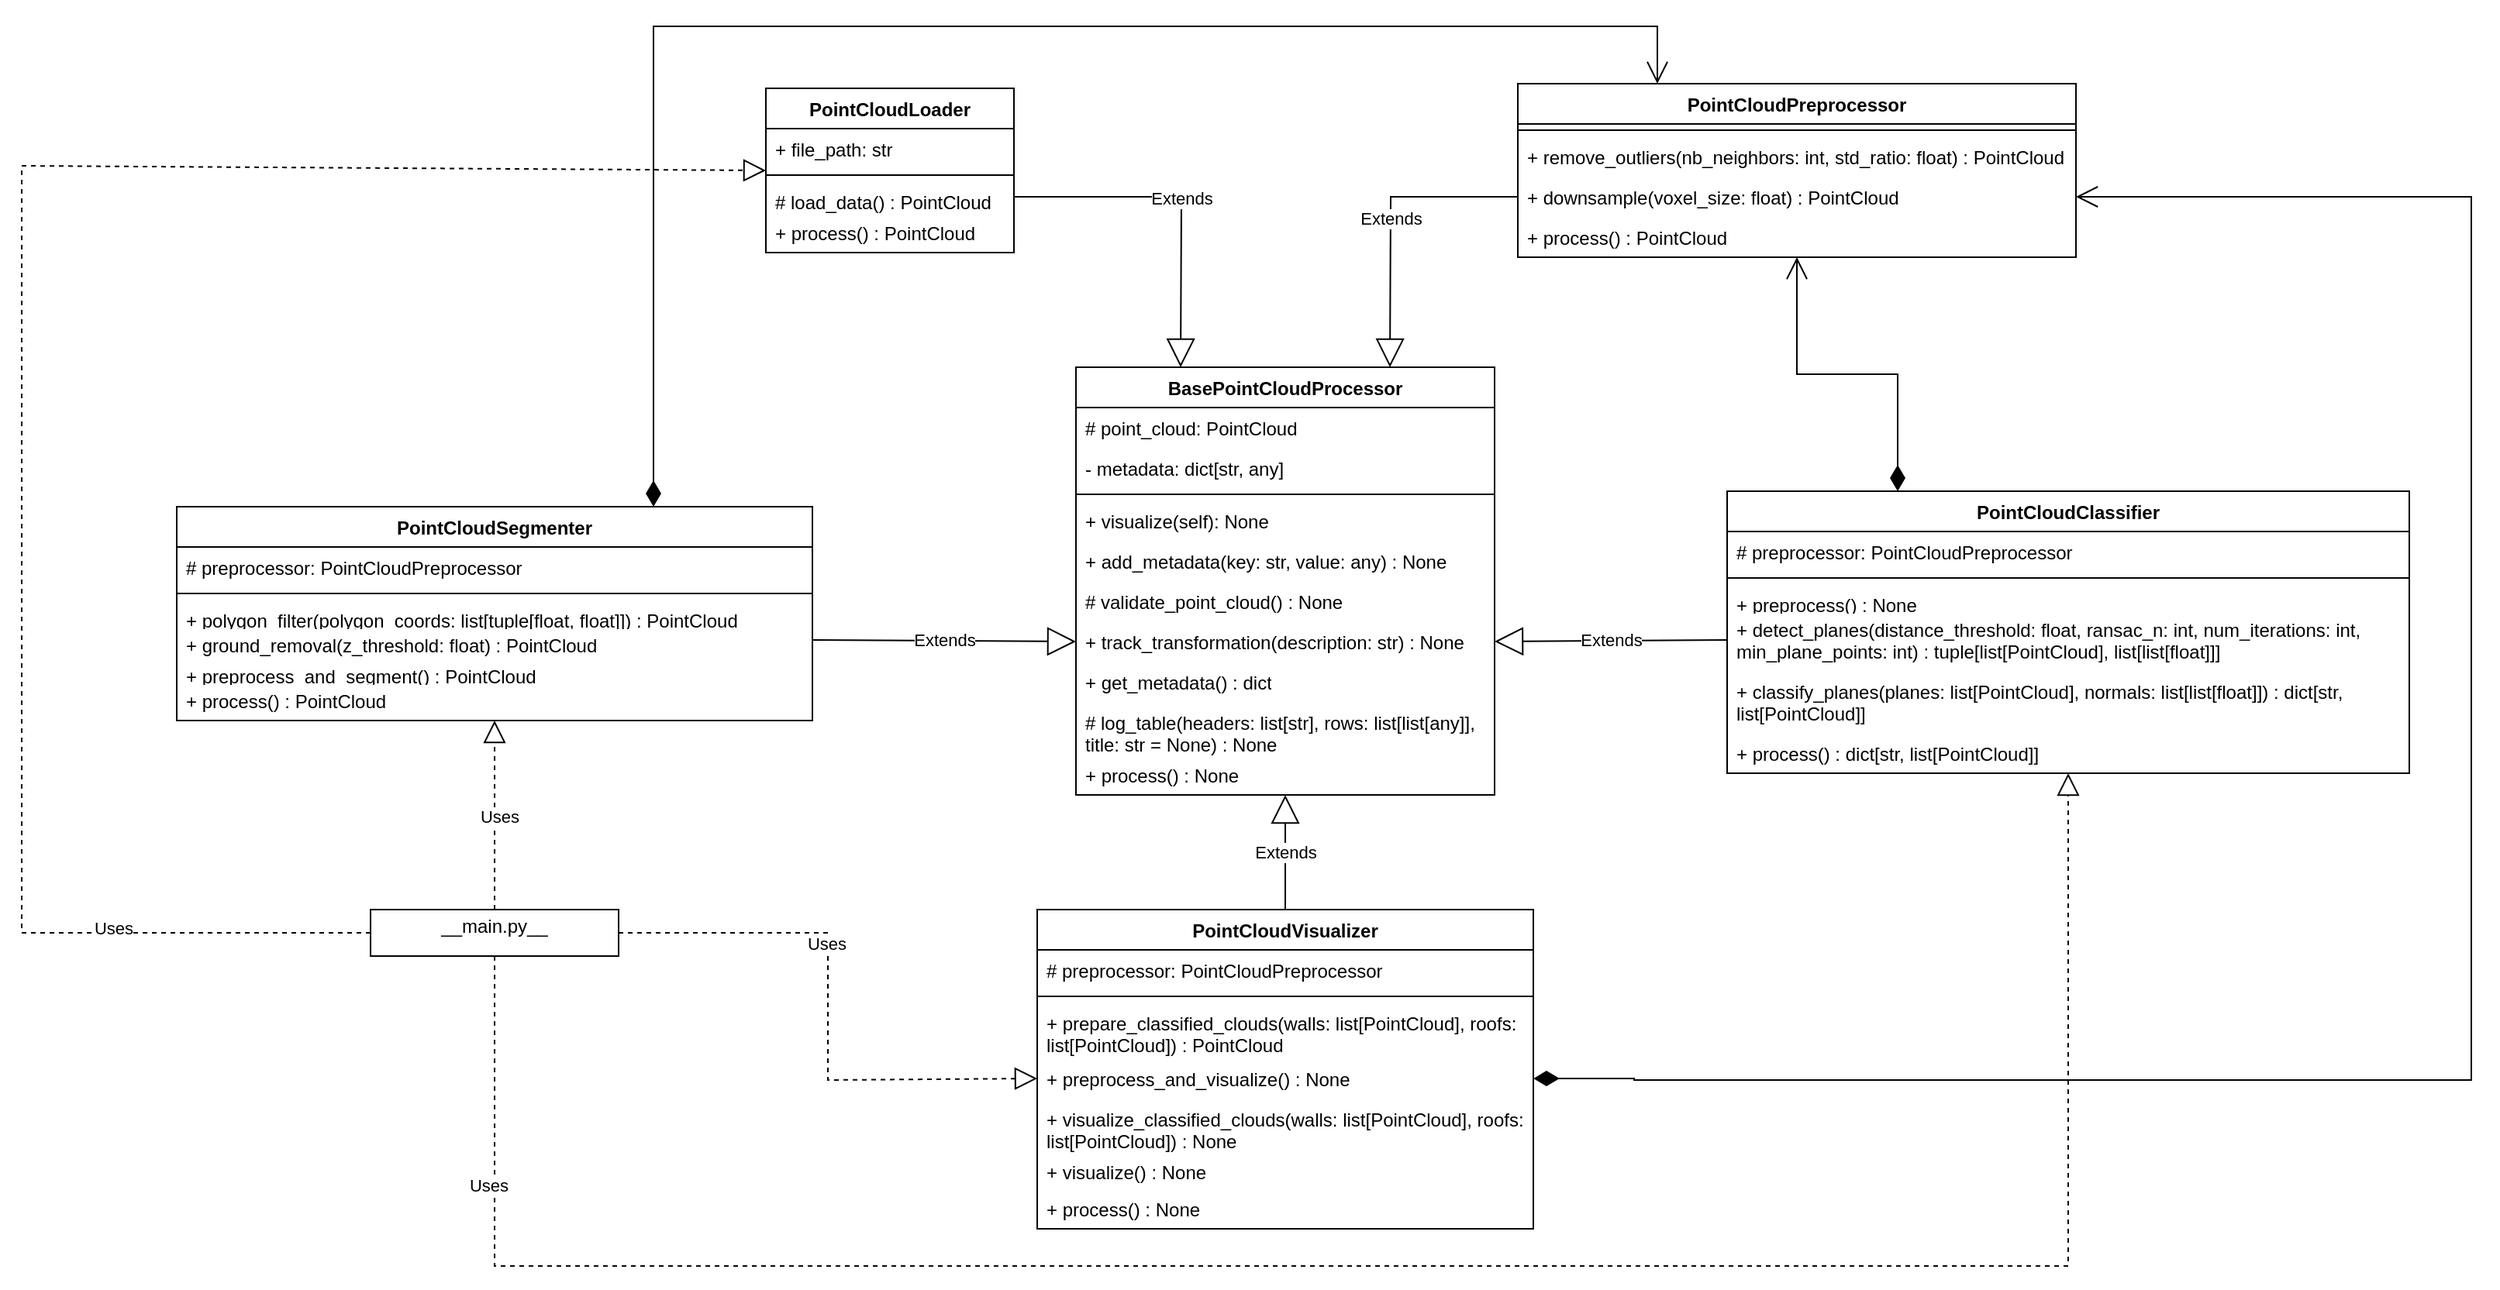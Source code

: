 <mxfile version="25.0.3">
  <diagram name="Page-1" id="UdahS-NeOfOKCmo9vLKs">
    <mxGraphModel dx="2835" dy="2028" grid="1" gridSize="10" guides="1" tooltips="1" connect="1" arrows="1" fold="1" page="1" pageScale="1" pageWidth="850" pageHeight="1100" math="0" shadow="0">
      <root>
        <mxCell id="0" />
        <mxCell id="1" parent="0" />
        <mxCell id="zdWbWiEEH44d5oleSq0m-9" value="BasePointCloudProcessor" style="swimlane;fontStyle=1;align=center;verticalAlign=top;childLayout=stackLayout;horizontal=1;startSize=26;horizontalStack=0;resizeParent=1;resizeParentMax=0;resizeLast=0;collapsible=1;marginBottom=0;whiteSpace=wrap;html=1;" parent="1" vertex="1">
          <mxGeometry x="-40" y="-10" width="270" height="276" as="geometry" />
        </mxCell>
        <mxCell id="zdWbWiEEH44d5oleSq0m-10" value="# point_cloud: PointCloud" style="text;strokeColor=none;fillColor=none;align=left;verticalAlign=top;spacingLeft=4;spacingRight=4;overflow=hidden;rotatable=0;points=[[0,0.5],[1,0.5]];portConstraint=eastwest;whiteSpace=wrap;html=1;" parent="zdWbWiEEH44d5oleSq0m-9" vertex="1">
          <mxGeometry y="26" width="270" height="26" as="geometry" />
        </mxCell>
        <mxCell id="s1njBYuB7k8hsPoFxo6d-1" value="- metadata: dict[str, any]" style="text;strokeColor=none;fillColor=none;align=left;verticalAlign=top;spacingLeft=4;spacingRight=4;overflow=hidden;rotatable=0;points=[[0,0.5],[1,0.5]];portConstraint=eastwest;whiteSpace=wrap;html=1;" parent="zdWbWiEEH44d5oleSq0m-9" vertex="1">
          <mxGeometry y="52" width="270" height="26" as="geometry" />
        </mxCell>
        <mxCell id="zdWbWiEEH44d5oleSq0m-11" value="" style="line;strokeWidth=1;fillColor=none;align=left;verticalAlign=middle;spacingTop=-1;spacingLeft=3;spacingRight=3;rotatable=0;labelPosition=right;points=[];portConstraint=eastwest;strokeColor=inherit;" parent="zdWbWiEEH44d5oleSq0m-9" vertex="1">
          <mxGeometry y="78" width="270" height="8" as="geometry" />
        </mxCell>
        <mxCell id="v3Y8bBB1xAF-a62V84_a-1" value="+ visualize(self): None" style="text;strokeColor=none;fillColor=none;align=left;verticalAlign=top;spacingLeft=4;spacingRight=4;overflow=hidden;rotatable=0;points=[[0,0.5],[1,0.5]];portConstraint=eastwest;whiteSpace=wrap;html=1;" vertex="1" parent="zdWbWiEEH44d5oleSq0m-9">
          <mxGeometry y="86" width="270" height="26" as="geometry" />
        </mxCell>
        <mxCell id="v3Y8bBB1xAF-a62V84_a-2" value="+ add_metadata(key: str, value: any) : None" style="text;strokeColor=none;fillColor=none;align=left;verticalAlign=top;spacingLeft=4;spacingRight=4;overflow=hidden;rotatable=0;points=[[0,0.5],[1,0.5]];portConstraint=eastwest;whiteSpace=wrap;html=1;" vertex="1" parent="zdWbWiEEH44d5oleSq0m-9">
          <mxGeometry y="112" width="270" height="26" as="geometry" />
        </mxCell>
        <mxCell id="zdWbWiEEH44d5oleSq0m-12" value="# validate_point_cloud() : None" style="text;strokeColor=none;fillColor=none;align=left;verticalAlign=top;spacingLeft=4;spacingRight=4;overflow=hidden;rotatable=0;points=[[0,0.5],[1,0.5]];portConstraint=eastwest;whiteSpace=wrap;html=1;" parent="zdWbWiEEH44d5oleSq0m-9" vertex="1">
          <mxGeometry y="138" width="270" height="26" as="geometry" />
        </mxCell>
        <mxCell id="s1njBYuB7k8hsPoFxo6d-5" value="+ track_transformation(description: str) : None" style="text;strokeColor=none;fillColor=none;align=left;verticalAlign=top;spacingLeft=4;spacingRight=4;overflow=hidden;rotatable=0;points=[[0,0.5],[1,0.5]];portConstraint=eastwest;whiteSpace=wrap;html=1;" parent="zdWbWiEEH44d5oleSq0m-9" vertex="1">
          <mxGeometry y="164" width="270" height="26" as="geometry" />
        </mxCell>
        <mxCell id="s1njBYuB7k8hsPoFxo6d-4" value="+ get_metadata() : dict" style="text;strokeColor=none;fillColor=none;align=left;verticalAlign=top;spacingLeft=4;spacingRight=4;overflow=hidden;rotatable=0;points=[[0,0.5],[1,0.5]];portConstraint=eastwest;whiteSpace=wrap;html=1;" parent="zdWbWiEEH44d5oleSq0m-9" vertex="1">
          <mxGeometry y="190" width="270" height="26" as="geometry" />
        </mxCell>
        <mxCell id="v3Y8bBB1xAF-a62V84_a-3" value="# log_table(headers: list[str], rows: list[list[any]], title: str = None) : None" style="text;strokeColor=none;fillColor=none;align=left;verticalAlign=top;spacingLeft=4;spacingRight=4;overflow=hidden;rotatable=0;points=[[0,0.5],[1,0.5]];portConstraint=eastwest;whiteSpace=wrap;html=1;" vertex="1" parent="zdWbWiEEH44d5oleSq0m-9">
          <mxGeometry y="216" width="270" height="34" as="geometry" />
        </mxCell>
        <mxCell id="s1njBYuB7k8hsPoFxo6d-3" value="+ process() : None" style="text;strokeColor=none;fillColor=none;align=left;verticalAlign=top;spacingLeft=4;spacingRight=4;overflow=hidden;rotatable=0;points=[[0,0.5],[1,0.5]];portConstraint=eastwest;whiteSpace=wrap;html=1;" parent="zdWbWiEEH44d5oleSq0m-9" vertex="1">
          <mxGeometry y="250" width="270" height="26" as="geometry" />
        </mxCell>
        <mxCell id="zdWbWiEEH44d5oleSq0m-13" value="PointCloudLoader" style="swimlane;fontStyle=1;align=center;verticalAlign=top;childLayout=stackLayout;horizontal=1;startSize=26;horizontalStack=0;resizeParent=1;resizeParentMax=0;resizeLast=0;collapsible=1;marginBottom=0;whiteSpace=wrap;html=1;" parent="1" vertex="1">
          <mxGeometry x="-240" y="-190" width="160" height="106" as="geometry" />
        </mxCell>
        <mxCell id="zdWbWiEEH44d5oleSq0m-14" value="+ file_path: str" style="text;strokeColor=none;fillColor=none;align=left;verticalAlign=top;spacingLeft=4;spacingRight=4;overflow=hidden;rotatable=0;points=[[0,0.5],[1,0.5]];portConstraint=eastwest;whiteSpace=wrap;html=1;" parent="zdWbWiEEH44d5oleSq0m-13" vertex="1">
          <mxGeometry y="26" width="160" height="26" as="geometry" />
        </mxCell>
        <mxCell id="zdWbWiEEH44d5oleSq0m-15" value="" style="line;strokeWidth=1;fillColor=none;align=left;verticalAlign=middle;spacingTop=-1;spacingLeft=3;spacingRight=3;rotatable=0;labelPosition=right;points=[];portConstraint=eastwest;strokeColor=inherit;" parent="zdWbWiEEH44d5oleSq0m-13" vertex="1">
          <mxGeometry y="52" width="160" height="8" as="geometry" />
        </mxCell>
        <mxCell id="s1njBYuB7k8hsPoFxo6d-7" value="# load_data() : PointCloud" style="text;strokeColor=none;fillColor=none;align=left;verticalAlign=top;spacingLeft=4;spacingRight=4;overflow=hidden;rotatable=0;points=[[0,0.5],[1,0.5]];portConstraint=eastwest;whiteSpace=wrap;html=1;" parent="zdWbWiEEH44d5oleSq0m-13" vertex="1">
          <mxGeometry y="60" width="160" height="20" as="geometry" />
        </mxCell>
        <mxCell id="zdWbWiEEH44d5oleSq0m-16" value="+ process() : PointCloud" style="text;strokeColor=none;fillColor=none;align=left;verticalAlign=top;spacingLeft=4;spacingRight=4;overflow=hidden;rotatable=0;points=[[0,0.5],[1,0.5]];portConstraint=eastwest;whiteSpace=wrap;html=1;" parent="zdWbWiEEH44d5oleSq0m-13" vertex="1">
          <mxGeometry y="80" width="160" height="26" as="geometry" />
        </mxCell>
        <mxCell id="zdWbWiEEH44d5oleSq0m-17" value="PointCloudPreprocessor" style="swimlane;fontStyle=1;align=center;verticalAlign=top;childLayout=stackLayout;horizontal=1;startSize=26;horizontalStack=0;resizeParent=1;resizeParentMax=0;resizeLast=0;collapsible=1;marginBottom=0;whiteSpace=wrap;html=1;" parent="1" vertex="1">
          <mxGeometry x="245" y="-193" width="360" height="112" as="geometry">
            <mxRectangle x="245" y="-193" width="170" height="30" as="alternateBounds" />
          </mxGeometry>
        </mxCell>
        <mxCell id="zdWbWiEEH44d5oleSq0m-19" value="" style="line;strokeWidth=1;fillColor=none;align=left;verticalAlign=middle;spacingTop=-1;spacingLeft=3;spacingRight=3;rotatable=0;labelPosition=right;points=[];portConstraint=eastwest;strokeColor=inherit;" parent="zdWbWiEEH44d5oleSq0m-17" vertex="1">
          <mxGeometry y="26" width="360" height="8" as="geometry" />
        </mxCell>
        <mxCell id="zdWbWiEEH44d5oleSq0m-20" value="+ remove_outliers(nb_neighbors: int, std_ratio: float) : PointCloud" style="text;strokeColor=none;fillColor=none;align=left;verticalAlign=top;spacingLeft=4;spacingRight=4;overflow=hidden;rotatable=0;points=[[0,0.5],[1,0.5]];portConstraint=eastwest;whiteSpace=wrap;html=1;" parent="zdWbWiEEH44d5oleSq0m-17" vertex="1">
          <mxGeometry y="34" width="360" height="26" as="geometry" />
        </mxCell>
        <mxCell id="s1njBYuB7k8hsPoFxo6d-9" value="+ downsample(voxel_size: float) : PointCloud" style="text;strokeColor=none;fillColor=none;align=left;verticalAlign=top;spacingLeft=4;spacingRight=4;overflow=hidden;rotatable=0;points=[[0,0.5],[1,0.5]];portConstraint=eastwest;whiteSpace=wrap;html=1;" parent="zdWbWiEEH44d5oleSq0m-17" vertex="1">
          <mxGeometry y="60" width="360" height="26" as="geometry" />
        </mxCell>
        <mxCell id="s1njBYuB7k8hsPoFxo6d-8" value="+ process() : PointCloud" style="text;strokeColor=none;fillColor=none;align=left;verticalAlign=top;spacingLeft=4;spacingRight=4;overflow=hidden;rotatable=0;points=[[0,0.5],[1,0.5]];portConstraint=eastwest;whiteSpace=wrap;html=1;" parent="zdWbWiEEH44d5oleSq0m-17" vertex="1">
          <mxGeometry y="86" width="360" height="26" as="geometry" />
        </mxCell>
        <mxCell id="zdWbWiEEH44d5oleSq0m-21" value="PointCloudSegmenter" style="swimlane;fontStyle=1;align=center;verticalAlign=top;childLayout=stackLayout;horizontal=1;startSize=26;horizontalStack=0;resizeParent=1;resizeParentMax=0;resizeLast=0;collapsible=1;marginBottom=0;whiteSpace=wrap;html=1;" parent="1" vertex="1">
          <mxGeometry x="-620" y="80" width="410" height="138" as="geometry" />
        </mxCell>
        <mxCell id="v3Y8bBB1xAF-a62V84_a-4" value="# preprocessor: PointCloudPreprocessor" style="text;strokeColor=none;fillColor=none;align=left;verticalAlign=top;spacingLeft=4;spacingRight=4;overflow=hidden;rotatable=0;points=[[0,0.5],[1,0.5]];portConstraint=eastwest;whiteSpace=wrap;html=1;" vertex="1" parent="zdWbWiEEH44d5oleSq0m-21">
          <mxGeometry y="26" width="410" height="26" as="geometry" />
        </mxCell>
        <mxCell id="zdWbWiEEH44d5oleSq0m-23" value="" style="line;strokeWidth=1;fillColor=none;align=left;verticalAlign=middle;spacingTop=-1;spacingLeft=3;spacingRight=3;rotatable=0;labelPosition=right;points=[];portConstraint=eastwest;strokeColor=inherit;" parent="zdWbWiEEH44d5oleSq0m-21" vertex="1">
          <mxGeometry y="52" width="410" height="8" as="geometry" />
        </mxCell>
        <mxCell id="zdWbWiEEH44d5oleSq0m-24" value="+ polygon_filter(polygon_coords: list[tuple[float, float]]) : PointCloud" style="text;strokeColor=none;fillColor=none;align=left;verticalAlign=top;spacingLeft=4;spacingRight=4;overflow=hidden;rotatable=0;points=[[0,0.5],[1,0.5]];portConstraint=eastwest;whiteSpace=wrap;html=1;" parent="zdWbWiEEH44d5oleSq0m-21" vertex="1">
          <mxGeometry y="60" width="410" height="16" as="geometry" />
        </mxCell>
        <mxCell id="s1njBYuB7k8hsPoFxo6d-15" value="+ ground_removal(z_threshold: float) : PointCloud" style="text;strokeColor=none;fillColor=none;align=left;verticalAlign=top;spacingLeft=4;spacingRight=4;overflow=hidden;rotatable=0;points=[[0,0.5],[1,0.5]];portConstraint=eastwest;whiteSpace=wrap;html=1;" parent="zdWbWiEEH44d5oleSq0m-21" vertex="1">
          <mxGeometry y="76" width="410" height="20" as="geometry" />
        </mxCell>
        <mxCell id="s1njBYuB7k8hsPoFxo6d-12" value="+ preprocess_and_segment() : PointCloud" style="text;strokeColor=none;fillColor=none;align=left;verticalAlign=top;spacingLeft=4;spacingRight=4;overflow=hidden;rotatable=0;points=[[0,0.5],[1,0.5]];portConstraint=eastwest;whiteSpace=wrap;html=1;" parent="zdWbWiEEH44d5oleSq0m-21" vertex="1">
          <mxGeometry y="96" width="410" height="16" as="geometry" />
        </mxCell>
        <mxCell id="s1njBYuB7k8hsPoFxo6d-10" value="+ process() : PointCloud" style="text;strokeColor=none;fillColor=none;align=left;verticalAlign=top;spacingLeft=4;spacingRight=4;overflow=hidden;rotatable=0;points=[[0,0.5],[1,0.5]];portConstraint=eastwest;whiteSpace=wrap;html=1;" parent="zdWbWiEEH44d5oleSq0m-21" vertex="1">
          <mxGeometry y="112" width="410" height="26" as="geometry" />
        </mxCell>
        <mxCell id="zdWbWiEEH44d5oleSq0m-25" value="PointCloudClassifier" style="swimlane;fontStyle=1;align=center;verticalAlign=top;childLayout=stackLayout;horizontal=1;startSize=26;horizontalStack=0;resizeParent=1;resizeParentMax=0;resizeLast=0;collapsible=1;marginBottom=0;whiteSpace=wrap;html=1;" parent="1" vertex="1">
          <mxGeometry x="380" y="70" width="440" height="182" as="geometry" />
        </mxCell>
        <mxCell id="v3Y8bBB1xAF-a62V84_a-5" value="# preprocessor: PointCloudPreprocessor" style="text;strokeColor=none;fillColor=none;align=left;verticalAlign=top;spacingLeft=4;spacingRight=4;overflow=hidden;rotatable=0;points=[[0,0.5],[1,0.5]];portConstraint=eastwest;whiteSpace=wrap;html=1;" vertex="1" parent="zdWbWiEEH44d5oleSq0m-25">
          <mxGeometry y="26" width="440" height="26" as="geometry" />
        </mxCell>
        <mxCell id="zdWbWiEEH44d5oleSq0m-27" value="" style="line;strokeWidth=1;fillColor=none;align=left;verticalAlign=middle;spacingTop=-1;spacingLeft=3;spacingRight=3;rotatable=0;labelPosition=right;points=[];portConstraint=eastwest;strokeColor=inherit;" parent="zdWbWiEEH44d5oleSq0m-25" vertex="1">
          <mxGeometry y="52" width="440" height="8" as="geometry" />
        </mxCell>
        <mxCell id="zdWbWiEEH44d5oleSq0m-28" value="+ preprocess() : None" style="text;strokeColor=none;fillColor=none;align=left;verticalAlign=top;spacingLeft=4;spacingRight=4;overflow=hidden;rotatable=0;points=[[0,0.5],[1,0.5]];portConstraint=eastwest;whiteSpace=wrap;html=1;" parent="zdWbWiEEH44d5oleSq0m-25" vertex="1">
          <mxGeometry y="60" width="440" height="16" as="geometry" />
        </mxCell>
        <mxCell id="s1njBYuB7k8hsPoFxo6d-19" value="+ detect_planes(distance_threshold: float, ransac_n: int, num_iterations: int, min_plane_points: int) : tuple[list[PointCloud], list[list[float]]]" style="text;strokeColor=none;fillColor=none;align=left;verticalAlign=top;spacingLeft=4;spacingRight=4;overflow=hidden;rotatable=0;points=[[0,0.5],[1,0.5]];portConstraint=eastwest;whiteSpace=wrap;html=1;" parent="zdWbWiEEH44d5oleSq0m-25" vertex="1">
          <mxGeometry y="76" width="440" height="40" as="geometry" />
        </mxCell>
        <mxCell id="s1njBYuB7k8hsPoFxo6d-18" value="+ classify_planes(planes: list[PointCloud], normals: list[list[float]]) : dict[str, list[PointCloud]]" style="text;strokeColor=none;fillColor=none;align=left;verticalAlign=top;spacingLeft=4;spacingRight=4;overflow=hidden;rotatable=0;points=[[0,0.5],[1,0.5]];portConstraint=eastwest;whiteSpace=wrap;html=1;" parent="zdWbWiEEH44d5oleSq0m-25" vertex="1">
          <mxGeometry y="116" width="440" height="40" as="geometry" />
        </mxCell>
        <mxCell id="s1njBYuB7k8hsPoFxo6d-16" value="+ process() : dict[str, list[PointCloud]]" style="text;strokeColor=none;fillColor=none;align=left;verticalAlign=top;spacingLeft=4;spacingRight=4;overflow=hidden;rotatable=0;points=[[0,0.5],[1,0.5]];portConstraint=eastwest;whiteSpace=wrap;html=1;" parent="zdWbWiEEH44d5oleSq0m-25" vertex="1">
          <mxGeometry y="156" width="440" height="26" as="geometry" />
        </mxCell>
        <mxCell id="zdWbWiEEH44d5oleSq0m-29" value="PointCloudVisualizer" style="swimlane;fontStyle=1;align=center;verticalAlign=top;childLayout=stackLayout;horizontal=1;startSize=26;horizontalStack=0;resizeParent=1;resizeParentMax=0;resizeLast=0;collapsible=1;marginBottom=0;whiteSpace=wrap;html=1;" parent="1" vertex="1">
          <mxGeometry x="-65" y="340" width="320" height="206" as="geometry" />
        </mxCell>
        <mxCell id="v3Y8bBB1xAF-a62V84_a-6" value="# preprocessor: PointCloudPreprocessor" style="text;strokeColor=none;fillColor=none;align=left;verticalAlign=top;spacingLeft=4;spacingRight=4;overflow=hidden;rotatable=0;points=[[0,0.5],[1,0.5]];portConstraint=eastwest;whiteSpace=wrap;html=1;" vertex="1" parent="zdWbWiEEH44d5oleSq0m-29">
          <mxGeometry y="26" width="320" height="26" as="geometry" />
        </mxCell>
        <mxCell id="zdWbWiEEH44d5oleSq0m-31" value="" style="line;strokeWidth=1;fillColor=none;align=left;verticalAlign=middle;spacingTop=-1;spacingLeft=3;spacingRight=3;rotatable=0;labelPosition=right;points=[];portConstraint=eastwest;strokeColor=inherit;" parent="zdWbWiEEH44d5oleSq0m-29" vertex="1">
          <mxGeometry y="52" width="320" height="8" as="geometry" />
        </mxCell>
        <mxCell id="zdWbWiEEH44d5oleSq0m-32" value="+ prepare_classified_clouds(walls: list[PointCloud], roofs: list[PointCloud]) : PointCloud" style="text;strokeColor=none;fillColor=none;align=left;verticalAlign=top;spacingLeft=4;spacingRight=4;overflow=hidden;rotatable=0;points=[[0,0.5],[1,0.5]];portConstraint=eastwest;whiteSpace=wrap;html=1;" parent="zdWbWiEEH44d5oleSq0m-29" vertex="1">
          <mxGeometry y="60" width="320" height="36" as="geometry" />
        </mxCell>
        <mxCell id="s1njBYuB7k8hsPoFxo6d-22" value="+ preprocess_and_visualize() : None" style="text;strokeColor=none;fillColor=none;align=left;verticalAlign=top;spacingLeft=4;spacingRight=4;overflow=hidden;rotatable=0;points=[[0,0.5],[1,0.5]];portConstraint=eastwest;whiteSpace=wrap;html=1;" parent="zdWbWiEEH44d5oleSq0m-29" vertex="1">
          <mxGeometry y="96" width="320" height="26" as="geometry" />
        </mxCell>
        <mxCell id="s1njBYuB7k8hsPoFxo6d-21" value="+ visualize_classified_clouds(walls: list[PointCloud], roofs: list[PointCloud]) : None" style="text;strokeColor=none;fillColor=none;align=left;verticalAlign=top;spacingLeft=4;spacingRight=4;overflow=hidden;rotatable=0;points=[[0,0.5],[1,0.5]];portConstraint=eastwest;whiteSpace=wrap;html=1;" parent="zdWbWiEEH44d5oleSq0m-29" vertex="1">
          <mxGeometry y="122" width="320" height="34" as="geometry" />
        </mxCell>
        <mxCell id="v3Y8bBB1xAF-a62V84_a-7" value="+ visualize() : None" style="text;strokeColor=none;fillColor=none;align=left;verticalAlign=top;spacingLeft=4;spacingRight=4;overflow=hidden;rotatable=0;points=[[0,0.5],[1,0.5]];portConstraint=eastwest;whiteSpace=wrap;html=1;" vertex="1" parent="zdWbWiEEH44d5oleSq0m-29">
          <mxGeometry y="156" width="320" height="24" as="geometry" />
        </mxCell>
        <mxCell id="s1njBYuB7k8hsPoFxo6d-20" value="+ process() : None" style="text;strokeColor=none;fillColor=none;align=left;verticalAlign=top;spacingLeft=4;spacingRight=4;overflow=hidden;rotatable=0;points=[[0,0.5],[1,0.5]];portConstraint=eastwest;whiteSpace=wrap;html=1;" parent="zdWbWiEEH44d5oleSq0m-29" vertex="1">
          <mxGeometry y="180" width="320" height="26" as="geometry" />
        </mxCell>
        <mxCell id="s1njBYuB7k8hsPoFxo6d-29" value="Extends" style="endArrow=block;endSize=16;endFill=0;html=1;rounded=0;exitX=1;exitY=0.5;exitDx=0;exitDy=0;entryX=0.25;entryY=0;entryDx=0;entryDy=0;" parent="1" source="s1njBYuB7k8hsPoFxo6d-7" target="zdWbWiEEH44d5oleSq0m-9" edge="1">
          <mxGeometry width="160" relative="1" as="geometry">
            <mxPoint x="-140" y="250" as="sourcePoint" />
            <mxPoint x="20" y="250" as="targetPoint" />
            <Array as="points">
              <mxPoint x="28" y="-120" />
            </Array>
          </mxGeometry>
        </mxCell>
        <mxCell id="s1njBYuB7k8hsPoFxo6d-30" value="Extends" style="endArrow=block;endSize=16;endFill=0;html=1;rounded=0;entryX=0.75;entryY=0;entryDx=0;entryDy=0;exitX=0;exitY=0.5;exitDx=0;exitDy=0;" parent="1" source="s1njBYuB7k8hsPoFxo6d-9" target="zdWbWiEEH44d5oleSq0m-9" edge="1">
          <mxGeometry width="160" relative="1" as="geometry">
            <mxPoint x="240" y="-120" as="sourcePoint" />
            <mxPoint x="410" y="230" as="targetPoint" />
            <Array as="points">
              <mxPoint x="163" y="-120" />
            </Array>
          </mxGeometry>
        </mxCell>
        <mxCell id="s1njBYuB7k8hsPoFxo6d-32" value="Extends" style="endArrow=block;endSize=16;endFill=0;html=1;rounded=0;exitX=1;exitY=0.5;exitDx=0;exitDy=0;entryX=0;entryY=0.5;entryDx=0;entryDy=0;" parent="1" source="s1njBYuB7k8hsPoFxo6d-15" target="s1njBYuB7k8hsPoFxo6d-5" edge="1">
          <mxGeometry width="160" relative="1" as="geometry">
            <mxPoint x="-210" y="117" as="sourcePoint" />
            <mxPoint x="-70" y="270" as="targetPoint" />
            <Array as="points" />
          </mxGeometry>
        </mxCell>
        <mxCell id="s1njBYuB7k8hsPoFxo6d-33" value="Extends" style="endArrow=block;endSize=16;endFill=0;html=1;rounded=0;entryX=1;entryY=0.5;entryDx=0;entryDy=0;exitX=0;exitY=0.5;exitDx=0;exitDy=0;" parent="1" source="s1njBYuB7k8hsPoFxo6d-19" target="s1njBYuB7k8hsPoFxo6d-5" edge="1">
          <mxGeometry width="160" relative="1" as="geometry">
            <mxPoint x="370" y="160" as="sourcePoint" />
            <mxPoint x="420" y="250" as="targetPoint" />
          </mxGeometry>
        </mxCell>
        <mxCell id="s1njBYuB7k8hsPoFxo6d-34" value="Extends" style="endArrow=block;endSize=16;endFill=0;html=1;rounded=0;exitX=0.5;exitY=0;exitDx=0;exitDy=0;" parent="1" source="zdWbWiEEH44d5oleSq0m-29" target="s1njBYuB7k8hsPoFxo6d-3" edge="1">
          <mxGeometry width="160" relative="1" as="geometry">
            <mxPoint x="90" y="310" as="sourcePoint" />
            <mxPoint x="250" y="310" as="targetPoint" />
          </mxGeometry>
        </mxCell>
        <mxCell id="s1njBYuB7k8hsPoFxo6d-36" value="" style="endArrow=open;html=1;endSize=12;startArrow=diamondThin;startSize=14;startFill=1;edgeStyle=orthogonalEdgeStyle;align=left;verticalAlign=bottom;rounded=0;exitX=0.25;exitY=0;exitDx=0;exitDy=0;entryX=0.5;entryY=1;entryDx=0;entryDy=0;" parent="1" source="zdWbWiEEH44d5oleSq0m-25" target="zdWbWiEEH44d5oleSq0m-17" edge="1">
          <mxGeometry x="-0.796" y="40" relative="1" as="geometry">
            <mxPoint x="510" y="-20" as="sourcePoint" />
            <mxPoint x="540" y="-70" as="targetPoint" />
            <mxPoint as="offset" />
          </mxGeometry>
        </mxCell>
        <mxCell id="s1njBYuB7k8hsPoFxo6d-37" value="" style="endArrow=open;html=1;endSize=12;startArrow=diamondThin;startSize=14;startFill=1;edgeStyle=orthogonalEdgeStyle;align=left;verticalAlign=bottom;rounded=0;exitX=1;exitY=0.5;exitDx=0;exitDy=0;entryX=1;entryY=0.5;entryDx=0;entryDy=0;" parent="1" source="s1njBYuB7k8hsPoFxo6d-22" target="s1njBYuB7k8hsPoFxo6d-9" edge="1">
          <mxGeometry x="-0.979" y="13" relative="1" as="geometry">
            <mxPoint x="320" y="380" as="sourcePoint" />
            <mxPoint x="480" y="380" as="targetPoint" />
            <Array as="points">
              <mxPoint x="320" y="449" />
              <mxPoint x="860" y="450" />
              <mxPoint x="860" y="-120" />
            </Array>
            <mxPoint as="offset" />
          </mxGeometry>
        </mxCell>
        <mxCell id="s1njBYuB7k8hsPoFxo6d-39" value="" style="endArrow=open;html=1;endSize=12;startArrow=diamondThin;startSize=14;startFill=1;edgeStyle=orthogonalEdgeStyle;align=left;verticalAlign=bottom;rounded=0;exitX=0.75;exitY=0;exitDx=0;exitDy=0;entryX=0.25;entryY=0;entryDx=0;entryDy=0;" parent="1" source="zdWbWiEEH44d5oleSq0m-21" target="zdWbWiEEH44d5oleSq0m-17" edge="1">
          <mxGeometry x="-0.979" y="-13" relative="1" as="geometry">
            <mxPoint x="-410" y="-40" as="sourcePoint" />
            <mxPoint x="-295" y="-120" as="targetPoint" />
            <Array as="points">
              <mxPoint x="-313" y="-230" />
              <mxPoint x="335" y="-230" />
            </Array>
            <mxPoint as="offset" />
          </mxGeometry>
        </mxCell>
        <mxCell id="s1njBYuB7k8hsPoFxo6d-40" value="&lt;p style=&quot;margin: 4px 0px 0px; text-align: center;&quot;&gt;__main.py__&lt;/p&gt;" style="verticalAlign=top;align=left;overflow=fill;html=1;whiteSpace=wrap;" parent="1" vertex="1">
          <mxGeometry x="-495" y="340" width="160" height="30" as="geometry" />
        </mxCell>
        <mxCell id="s1njBYuB7k8hsPoFxo6d-41" value="" style="endArrow=block;dashed=1;endFill=0;endSize=12;html=1;rounded=0;exitX=0;exitY=0.5;exitDx=0;exitDy=0;entryX=0;entryY=0.5;entryDx=0;entryDy=0;" parent="1" source="s1njBYuB7k8hsPoFxo6d-40" target="zdWbWiEEH44d5oleSq0m-13" edge="1">
          <mxGeometry width="160" relative="1" as="geometry">
            <mxPoint x="-510" y="250" as="sourcePoint" />
            <mxPoint x="-490" y="240" as="targetPoint" />
            <Array as="points">
              <mxPoint x="-720" y="355" />
              <mxPoint x="-720" y="-140" />
            </Array>
          </mxGeometry>
        </mxCell>
        <mxCell id="s1njBYuB7k8hsPoFxo6d-52" value="Uses" style="edgeLabel;html=1;align=center;verticalAlign=middle;resizable=0;points=[];" parent="s1njBYuB7k8hsPoFxo6d-41" vertex="1" connectable="0">
          <mxGeometry x="-0.724" y="-3" relative="1" as="geometry">
            <mxPoint x="-1" as="offset" />
          </mxGeometry>
        </mxCell>
        <mxCell id="s1njBYuB7k8hsPoFxo6d-42" value="" style="endArrow=block;dashed=1;endFill=0;endSize=12;html=1;rounded=0;exitX=0.5;exitY=0;exitDx=0;exitDy=0;" parent="1" source="s1njBYuB7k8hsPoFxo6d-40" target="zdWbWiEEH44d5oleSq0m-21" edge="1">
          <mxGeometry width="160" relative="1" as="geometry">
            <mxPoint x="-610" y="230" as="sourcePoint" />
            <mxPoint x="-450" y="230" as="targetPoint" />
          </mxGeometry>
        </mxCell>
        <mxCell id="s1njBYuB7k8hsPoFxo6d-49" value="Uses" style="edgeLabel;html=1;align=center;verticalAlign=middle;resizable=0;points=[];" parent="s1njBYuB7k8hsPoFxo6d-42" vertex="1" connectable="0">
          <mxGeometry x="-0.015" y="-3" relative="1" as="geometry">
            <mxPoint as="offset" />
          </mxGeometry>
        </mxCell>
        <mxCell id="s1njBYuB7k8hsPoFxo6d-43" value="" style="endArrow=block;dashed=1;endFill=0;endSize=12;html=1;rounded=0;exitX=0.5;exitY=1;exitDx=0;exitDy=0;" parent="1" source="s1njBYuB7k8hsPoFxo6d-40" target="s1njBYuB7k8hsPoFxo6d-16" edge="1">
          <mxGeometry width="160" relative="1" as="geometry">
            <mxPoint x="-290" y="270" as="sourcePoint" />
            <mxPoint x="-130" y="270" as="targetPoint" />
            <Array as="points">
              <mxPoint x="-415" y="570" />
              <mxPoint x="90" y="570" />
              <mxPoint x="600" y="570" />
            </Array>
          </mxGeometry>
        </mxCell>
        <mxCell id="s1njBYuB7k8hsPoFxo6d-51" value="Uses" style="edgeLabel;html=1;align=center;verticalAlign=middle;resizable=0;points=[];" parent="s1njBYuB7k8hsPoFxo6d-43" vertex="1" connectable="0">
          <mxGeometry x="-0.808" y="-4" relative="1" as="geometry">
            <mxPoint y="1" as="offset" />
          </mxGeometry>
        </mxCell>
        <mxCell id="s1njBYuB7k8hsPoFxo6d-44" value="" style="endArrow=block;dashed=1;endFill=0;endSize=12;html=1;rounded=0;exitX=1;exitY=0.5;exitDx=0;exitDy=0;entryX=0;entryY=0.5;entryDx=0;entryDy=0;" parent="1" source="s1njBYuB7k8hsPoFxo6d-40" target="s1njBYuB7k8hsPoFxo6d-22" edge="1">
          <mxGeometry width="160" relative="1" as="geometry">
            <mxPoint x="-300" y="360" as="sourcePoint" />
            <mxPoint x="-140" y="360" as="targetPoint" />
            <Array as="points">
              <mxPoint x="-200" y="355" />
              <mxPoint x="-200" y="450" />
            </Array>
          </mxGeometry>
        </mxCell>
        <mxCell id="s1njBYuB7k8hsPoFxo6d-48" value="Uses" style="edgeLabel;html=1;align=center;verticalAlign=middle;resizable=0;points=[];" parent="s1njBYuB7k8hsPoFxo6d-44" vertex="1" connectable="0">
          <mxGeometry x="-0.224" y="-1" relative="1" as="geometry">
            <mxPoint as="offset" />
          </mxGeometry>
        </mxCell>
      </root>
    </mxGraphModel>
  </diagram>
</mxfile>
